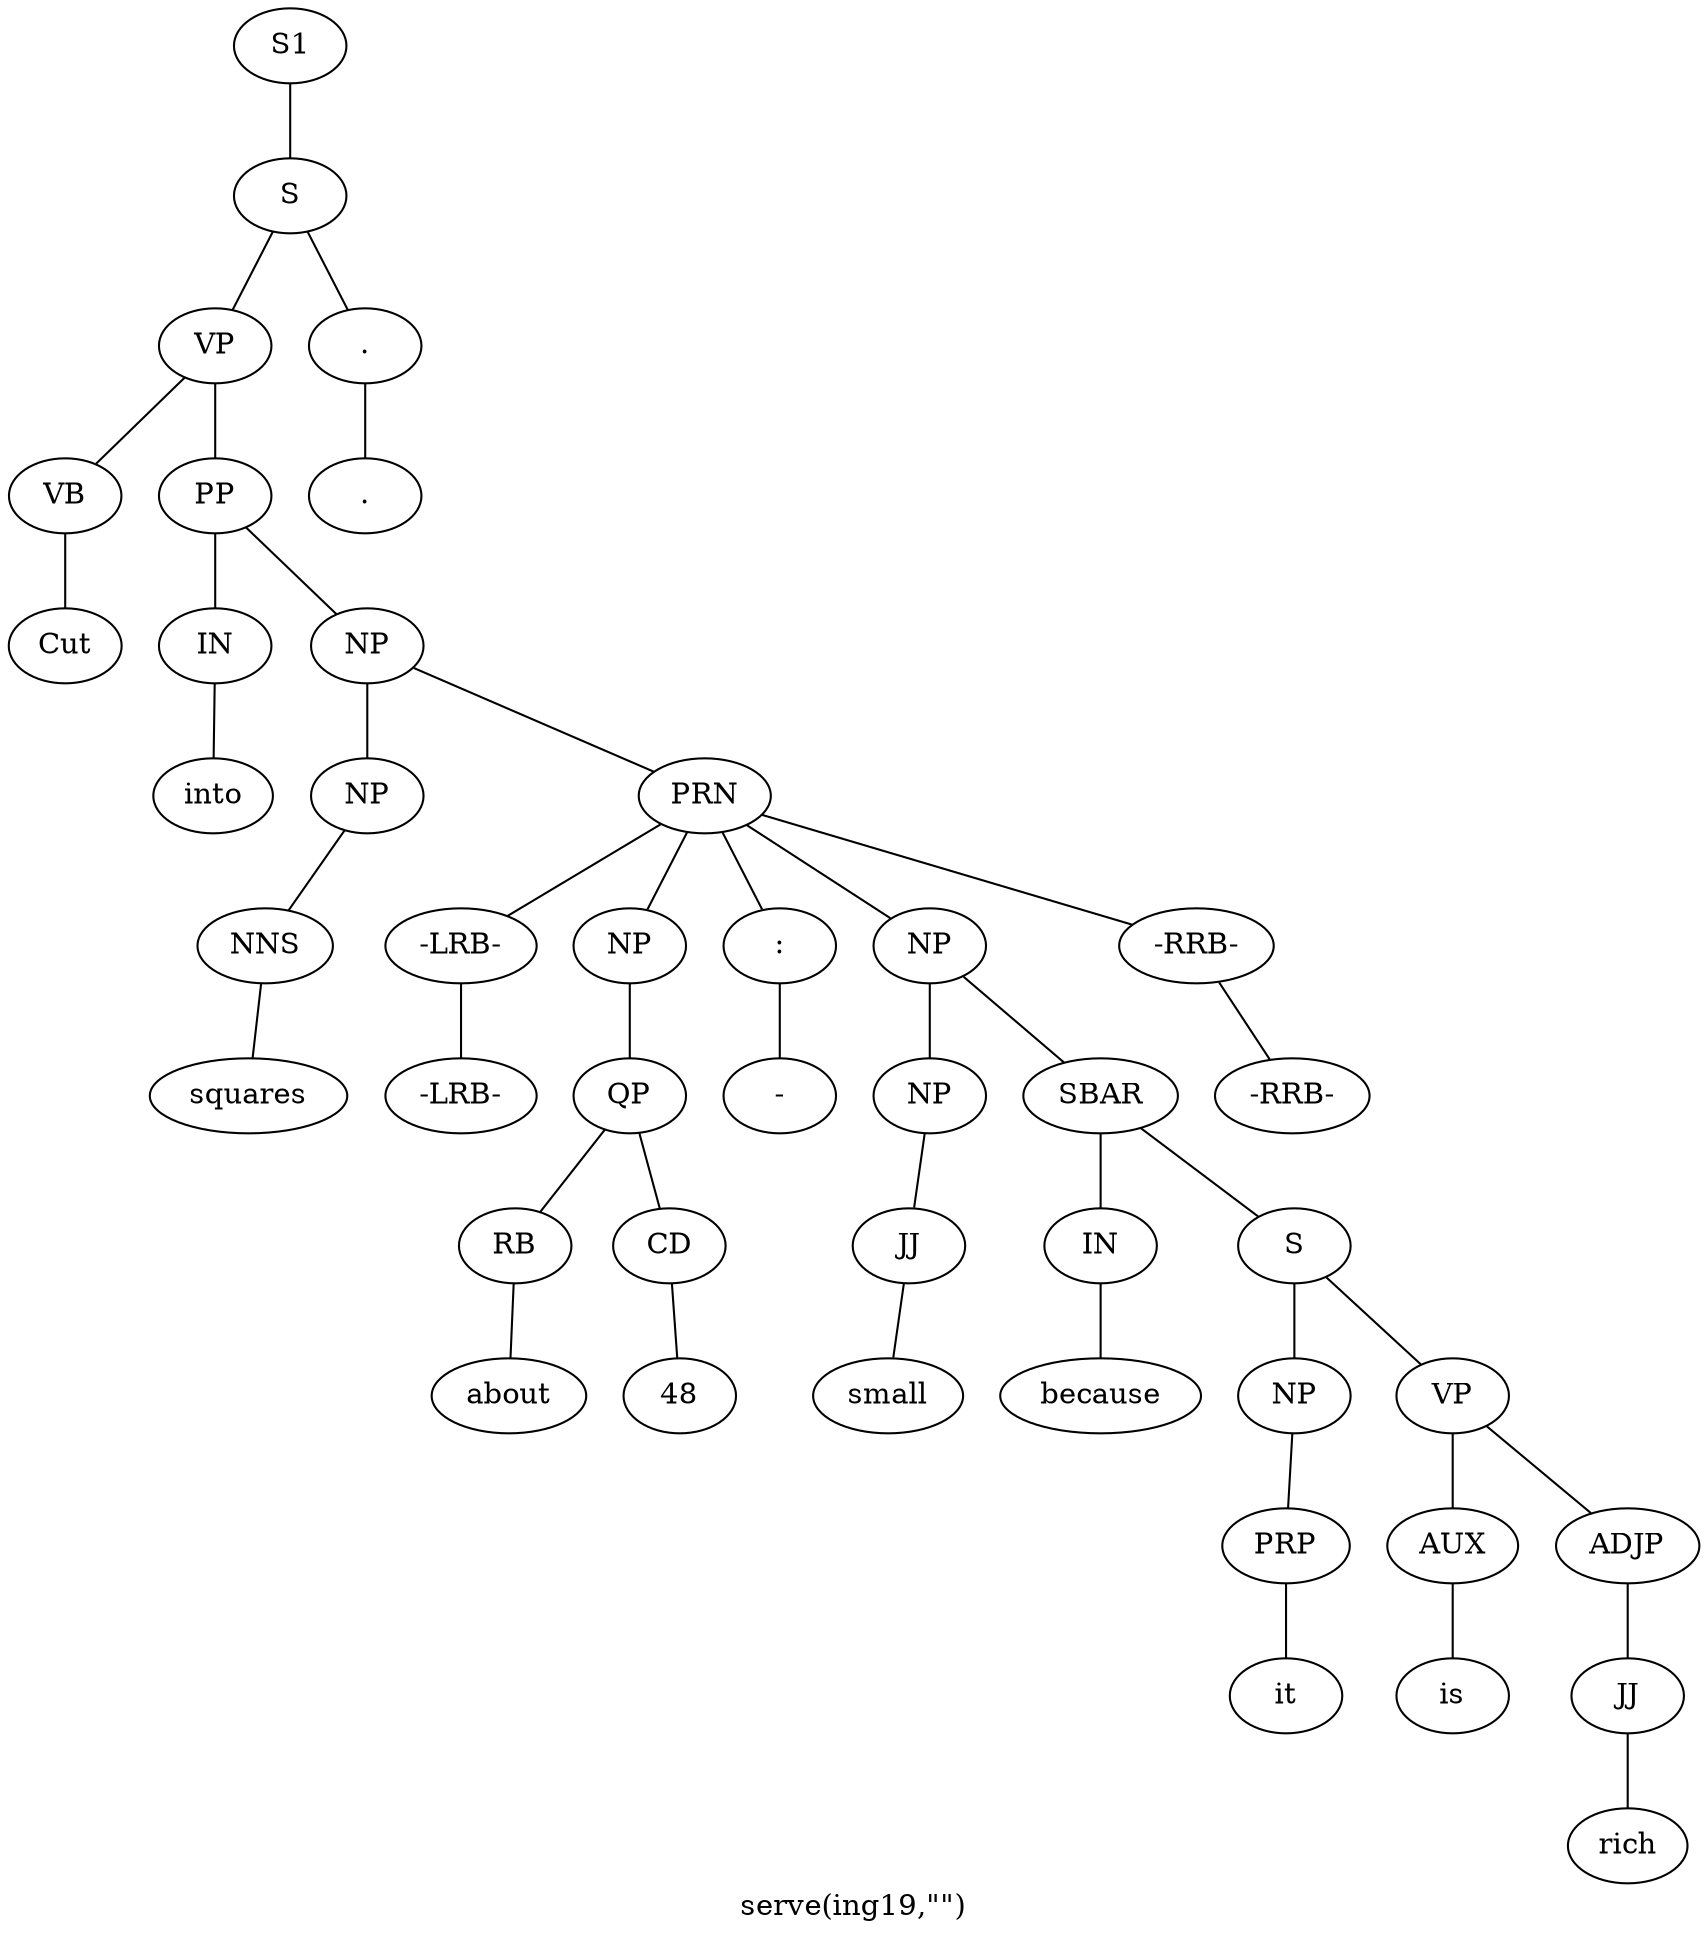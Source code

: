 graph SyntaxGraph {
	label = "serve(ing19,\"\")";
	Node0 [label="S1"];
	Node1 [label="S"];
	Node2 [label="VP"];
	Node3 [label="VB"];
	Node4 [label="Cut"];
	Node5 [label="PP"];
	Node6 [label="IN"];
	Node7 [label="into"];
	Node8 [label="NP"];
	Node9 [label="NP"];
	Node10 [label="NNS"];
	Node11 [label="squares"];
	Node12 [label="PRN"];
	Node13 [label="-LRB-"];
	Node14 [label="-LRB-"];
	Node15 [label="NP"];
	Node16 [label="QP"];
	Node17 [label="RB"];
	Node18 [label="about"];
	Node19 [label="CD"];
	Node20 [label="48"];
	Node21 [label=":"];
	Node22 [label="-"];
	Node23 [label="NP"];
	Node24 [label="NP"];
	Node25 [label="JJ"];
	Node26 [label="small"];
	Node27 [label="SBAR"];
	Node28 [label="IN"];
	Node29 [label="because"];
	Node30 [label="S"];
	Node31 [label="NP"];
	Node32 [label="PRP"];
	Node33 [label="it"];
	Node34 [label="VP"];
	Node35 [label="AUX"];
	Node36 [label="is"];
	Node37 [label="ADJP"];
	Node38 [label="JJ"];
	Node39 [label="rich"];
	Node40 [label="-RRB-"];
	Node41 [label="-RRB-"];
	Node42 [label="."];
	Node43 [label="."];

	Node0 -- Node1;
	Node1 -- Node2;
	Node1 -- Node42;
	Node2 -- Node3;
	Node2 -- Node5;
	Node3 -- Node4;
	Node5 -- Node6;
	Node5 -- Node8;
	Node6 -- Node7;
	Node8 -- Node9;
	Node8 -- Node12;
	Node9 -- Node10;
	Node10 -- Node11;
	Node12 -- Node13;
	Node12 -- Node15;
	Node12 -- Node21;
	Node12 -- Node23;
	Node12 -- Node40;
	Node13 -- Node14;
	Node15 -- Node16;
	Node16 -- Node17;
	Node16 -- Node19;
	Node17 -- Node18;
	Node19 -- Node20;
	Node21 -- Node22;
	Node23 -- Node24;
	Node23 -- Node27;
	Node24 -- Node25;
	Node25 -- Node26;
	Node27 -- Node28;
	Node27 -- Node30;
	Node28 -- Node29;
	Node30 -- Node31;
	Node30 -- Node34;
	Node31 -- Node32;
	Node32 -- Node33;
	Node34 -- Node35;
	Node34 -- Node37;
	Node35 -- Node36;
	Node37 -- Node38;
	Node38 -- Node39;
	Node40 -- Node41;
	Node42 -- Node43;
}